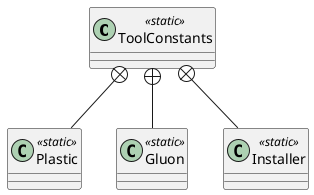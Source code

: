 @startuml
class ToolConstants <<static>> {
}
class Plastic <<static>> {
}
class Gluon <<static>> {
}
class Installer <<static>> {
}
ToolConstants +-- Plastic
ToolConstants +-- Gluon
ToolConstants +-- Installer
@enduml
